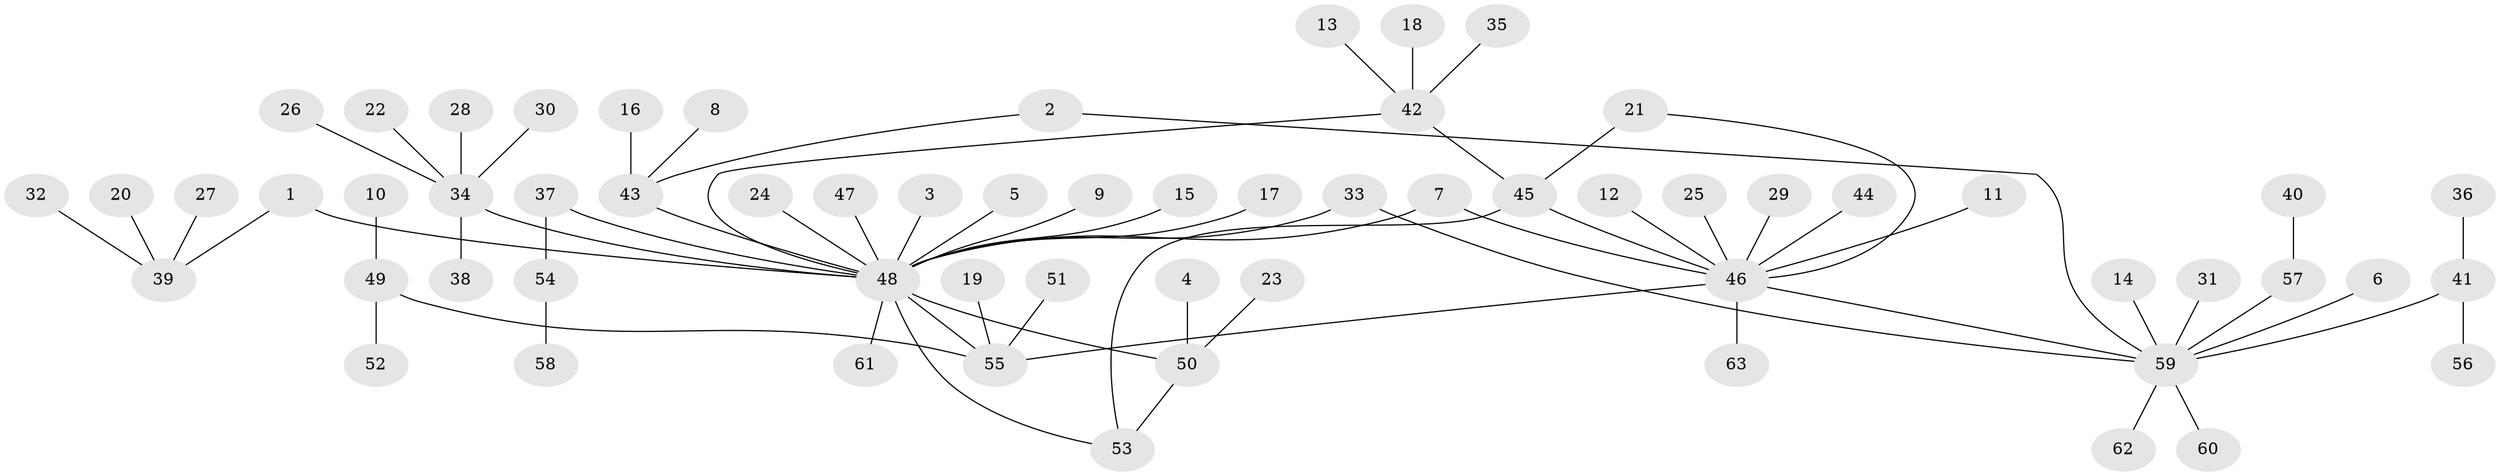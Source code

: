 // original degree distribution, {10: 0.007936507936507936, 2: 0.12698412698412698, 20: 0.007936507936507936, 7: 0.031746031746031744, 6: 0.023809523809523808, 8: 0.015873015873015872, 1: 0.6507936507936508, 5: 0.023809523809523808, 3: 0.07142857142857142, 4: 0.03968253968253968}
// Generated by graph-tools (version 1.1) at 2025/26/03/09/25 03:26:06]
// undirected, 63 vertices, 69 edges
graph export_dot {
graph [start="1"]
  node [color=gray90,style=filled];
  1;
  2;
  3;
  4;
  5;
  6;
  7;
  8;
  9;
  10;
  11;
  12;
  13;
  14;
  15;
  16;
  17;
  18;
  19;
  20;
  21;
  22;
  23;
  24;
  25;
  26;
  27;
  28;
  29;
  30;
  31;
  32;
  33;
  34;
  35;
  36;
  37;
  38;
  39;
  40;
  41;
  42;
  43;
  44;
  45;
  46;
  47;
  48;
  49;
  50;
  51;
  52;
  53;
  54;
  55;
  56;
  57;
  58;
  59;
  60;
  61;
  62;
  63;
  1 -- 39 [weight=1.0];
  1 -- 48 [weight=1.0];
  2 -- 43 [weight=1.0];
  2 -- 59 [weight=1.0];
  3 -- 48 [weight=1.0];
  4 -- 50 [weight=1.0];
  5 -- 48 [weight=1.0];
  6 -- 59 [weight=1.0];
  7 -- 46 [weight=1.0];
  7 -- 48 [weight=1.0];
  8 -- 43 [weight=1.0];
  9 -- 48 [weight=1.0];
  10 -- 49 [weight=1.0];
  11 -- 46 [weight=1.0];
  12 -- 46 [weight=1.0];
  13 -- 42 [weight=1.0];
  14 -- 59 [weight=1.0];
  15 -- 48 [weight=1.0];
  16 -- 43 [weight=1.0];
  17 -- 48 [weight=1.0];
  18 -- 42 [weight=1.0];
  19 -- 55 [weight=1.0];
  20 -- 39 [weight=1.0];
  21 -- 45 [weight=1.0];
  21 -- 46 [weight=1.0];
  22 -- 34 [weight=1.0];
  23 -- 50 [weight=1.0];
  24 -- 48 [weight=1.0];
  25 -- 46 [weight=1.0];
  26 -- 34 [weight=1.0];
  27 -- 39 [weight=1.0];
  28 -- 34 [weight=1.0];
  29 -- 46 [weight=1.0];
  30 -- 34 [weight=1.0];
  31 -- 59 [weight=1.0];
  32 -- 39 [weight=1.0];
  33 -- 48 [weight=1.0];
  33 -- 59 [weight=1.0];
  34 -- 38 [weight=1.0];
  34 -- 48 [weight=2.0];
  35 -- 42 [weight=1.0];
  36 -- 41 [weight=1.0];
  37 -- 48 [weight=1.0];
  37 -- 54 [weight=1.0];
  40 -- 57 [weight=1.0];
  41 -- 56 [weight=1.0];
  41 -- 59 [weight=1.0];
  42 -- 45 [weight=1.0];
  42 -- 48 [weight=1.0];
  43 -- 48 [weight=1.0];
  44 -- 46 [weight=1.0];
  45 -- 46 [weight=1.0];
  45 -- 53 [weight=1.0];
  46 -- 55 [weight=1.0];
  46 -- 59 [weight=1.0];
  46 -- 63 [weight=1.0];
  47 -- 48 [weight=1.0];
  48 -- 50 [weight=1.0];
  48 -- 53 [weight=1.0];
  48 -- 55 [weight=1.0];
  48 -- 61 [weight=1.0];
  49 -- 52 [weight=1.0];
  49 -- 55 [weight=1.0];
  50 -- 53 [weight=1.0];
  51 -- 55 [weight=1.0];
  54 -- 58 [weight=1.0];
  57 -- 59 [weight=1.0];
  59 -- 60 [weight=1.0];
  59 -- 62 [weight=1.0];
}
